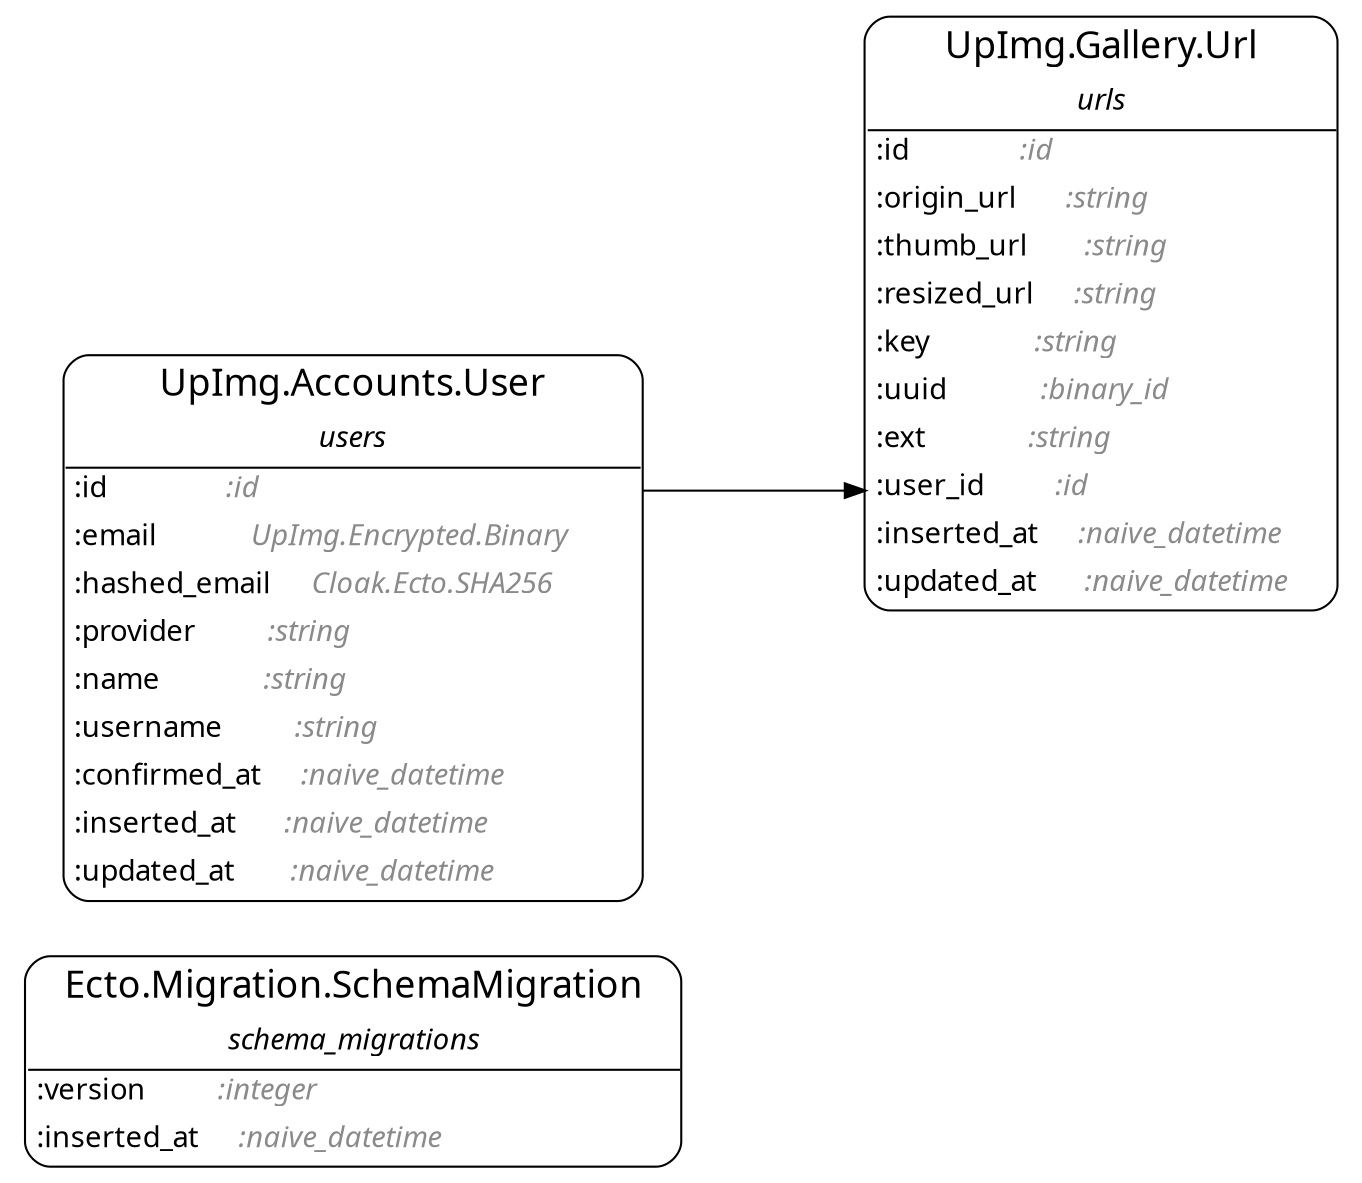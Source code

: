 digraph {
  ranksep=1.0; rankdir=LR;
  node [shape = none, fontname="Roboto Mono"];
  "Ecto.Migration.SchemaMigration" [label= <<table align='left' border='1' style='rounded' cellspacing='0' cellpadding='4' cellborder='0'><tr><td port='header@schema_module'><font point-size='18'>   Ecto.Migration.SchemaMigration   </font></td></tr><tr><td border='1' sides='b' colspan='2'><font point-size='14'><i>schema_migrations</i></font></td></tr><tr><td align='left' port='field@version'>:version         <i><font color='gray54'>:integer            </font></i></td></tr><tr><td align='left' port='field@inserted_at'>:inserted_at     <i><font color='gray54'>:naive_datetime     </font></i></td></tr></table>>]
  "UpImg.Accounts.User" [label= <<table align='left' border='1' style='rounded' cellspacing='0' cellpadding='4' cellborder='0'><tr><td port='header@schema_module'><font point-size='18'>   UpImg.Accounts.User   </font></td></tr><tr><td border='1' sides='b' colspan='2'><font point-size='14'><i>users</i></font></td></tr><tr><td align='left' port='field@id'>:id               <i><font color='gray54'>:id                        </font></i></td></tr><tr><td align='left' port='field@email'>:email            <i><font color='gray54'>UpImg.Encrypted.Binary     </font></i></td></tr><tr><td align='left' port='field@hashed_email'>:hashed_email     <i><font color='gray54'>Cloak.Ecto.SHA256          </font></i></td></tr><tr><td align='left' port='field@provider'>:provider         <i><font color='gray54'>:string                    </font></i></td></tr><tr><td align='left' port='field@name'>:name             <i><font color='gray54'>:string                    </font></i></td></tr><tr><td align='left' port='field@username'>:username         <i><font color='gray54'>:string                    </font></i></td></tr><tr><td align='left' port='field@confirmed_at'>:confirmed_at     <i><font color='gray54'>:naive_datetime            </font></i></td></tr><tr><td align='left' port='field@inserted_at'>:inserted_at      <i><font color='gray54'>:naive_datetime            </font></i></td></tr><tr><td align='left' port='field@updated_at'>:updated_at       <i><font color='gray54'>:naive_datetime            </font></i></td></tr></table>>]
  "UpImg.Gallery.Url" [label= <<table align='left' border='1' style='rounded' cellspacing='0' cellpadding='4' cellborder='0'><tr><td port='header@schema_module'><font point-size='18'>   UpImg.Gallery.Url   </font></td></tr><tr><td border='1' sides='b' colspan='2'><font point-size='14'><i>urls</i></font></td></tr><tr><td align='left' port='field@id'>:id              <i><font color='gray54'>:id                 </font></i></td></tr><tr><td align='left' port='field@origin_url'>:origin_url      <i><font color='gray54'>:string             </font></i></td></tr><tr><td align='left' port='field@thumb_url'>:thumb_url       <i><font color='gray54'>:string             </font></i></td></tr><tr><td align='left' port='field@resized_url'>:resized_url     <i><font color='gray54'>:string             </font></i></td></tr><tr><td align='left' port='field@key'>:key             <i><font color='gray54'>:string             </font></i></td></tr><tr><td align='left' port='field@uuid'>:uuid            <i><font color='gray54'>:binary_id          </font></i></td></tr><tr><td align='left' port='field@ext'>:ext             <i><font color='gray54'>:string             </font></i></td></tr><tr><td align='left' port='field@user_id'>:user_id         <i><font color='gray54'>:id                 </font></i></td></tr><tr><td align='left' port='field@inserted_at'>:inserted_at     <i><font color='gray54'>:naive_datetime     </font></i></td></tr><tr><td align='left' port='field@updated_at'>:updated_at      <i><font color='gray54'>:naive_datetime     </font></i></td></tr></table>>]

  "UpImg.Accounts.User":"field@id":e -> "UpImg.Gallery.Url":"field@user_id":w
}

